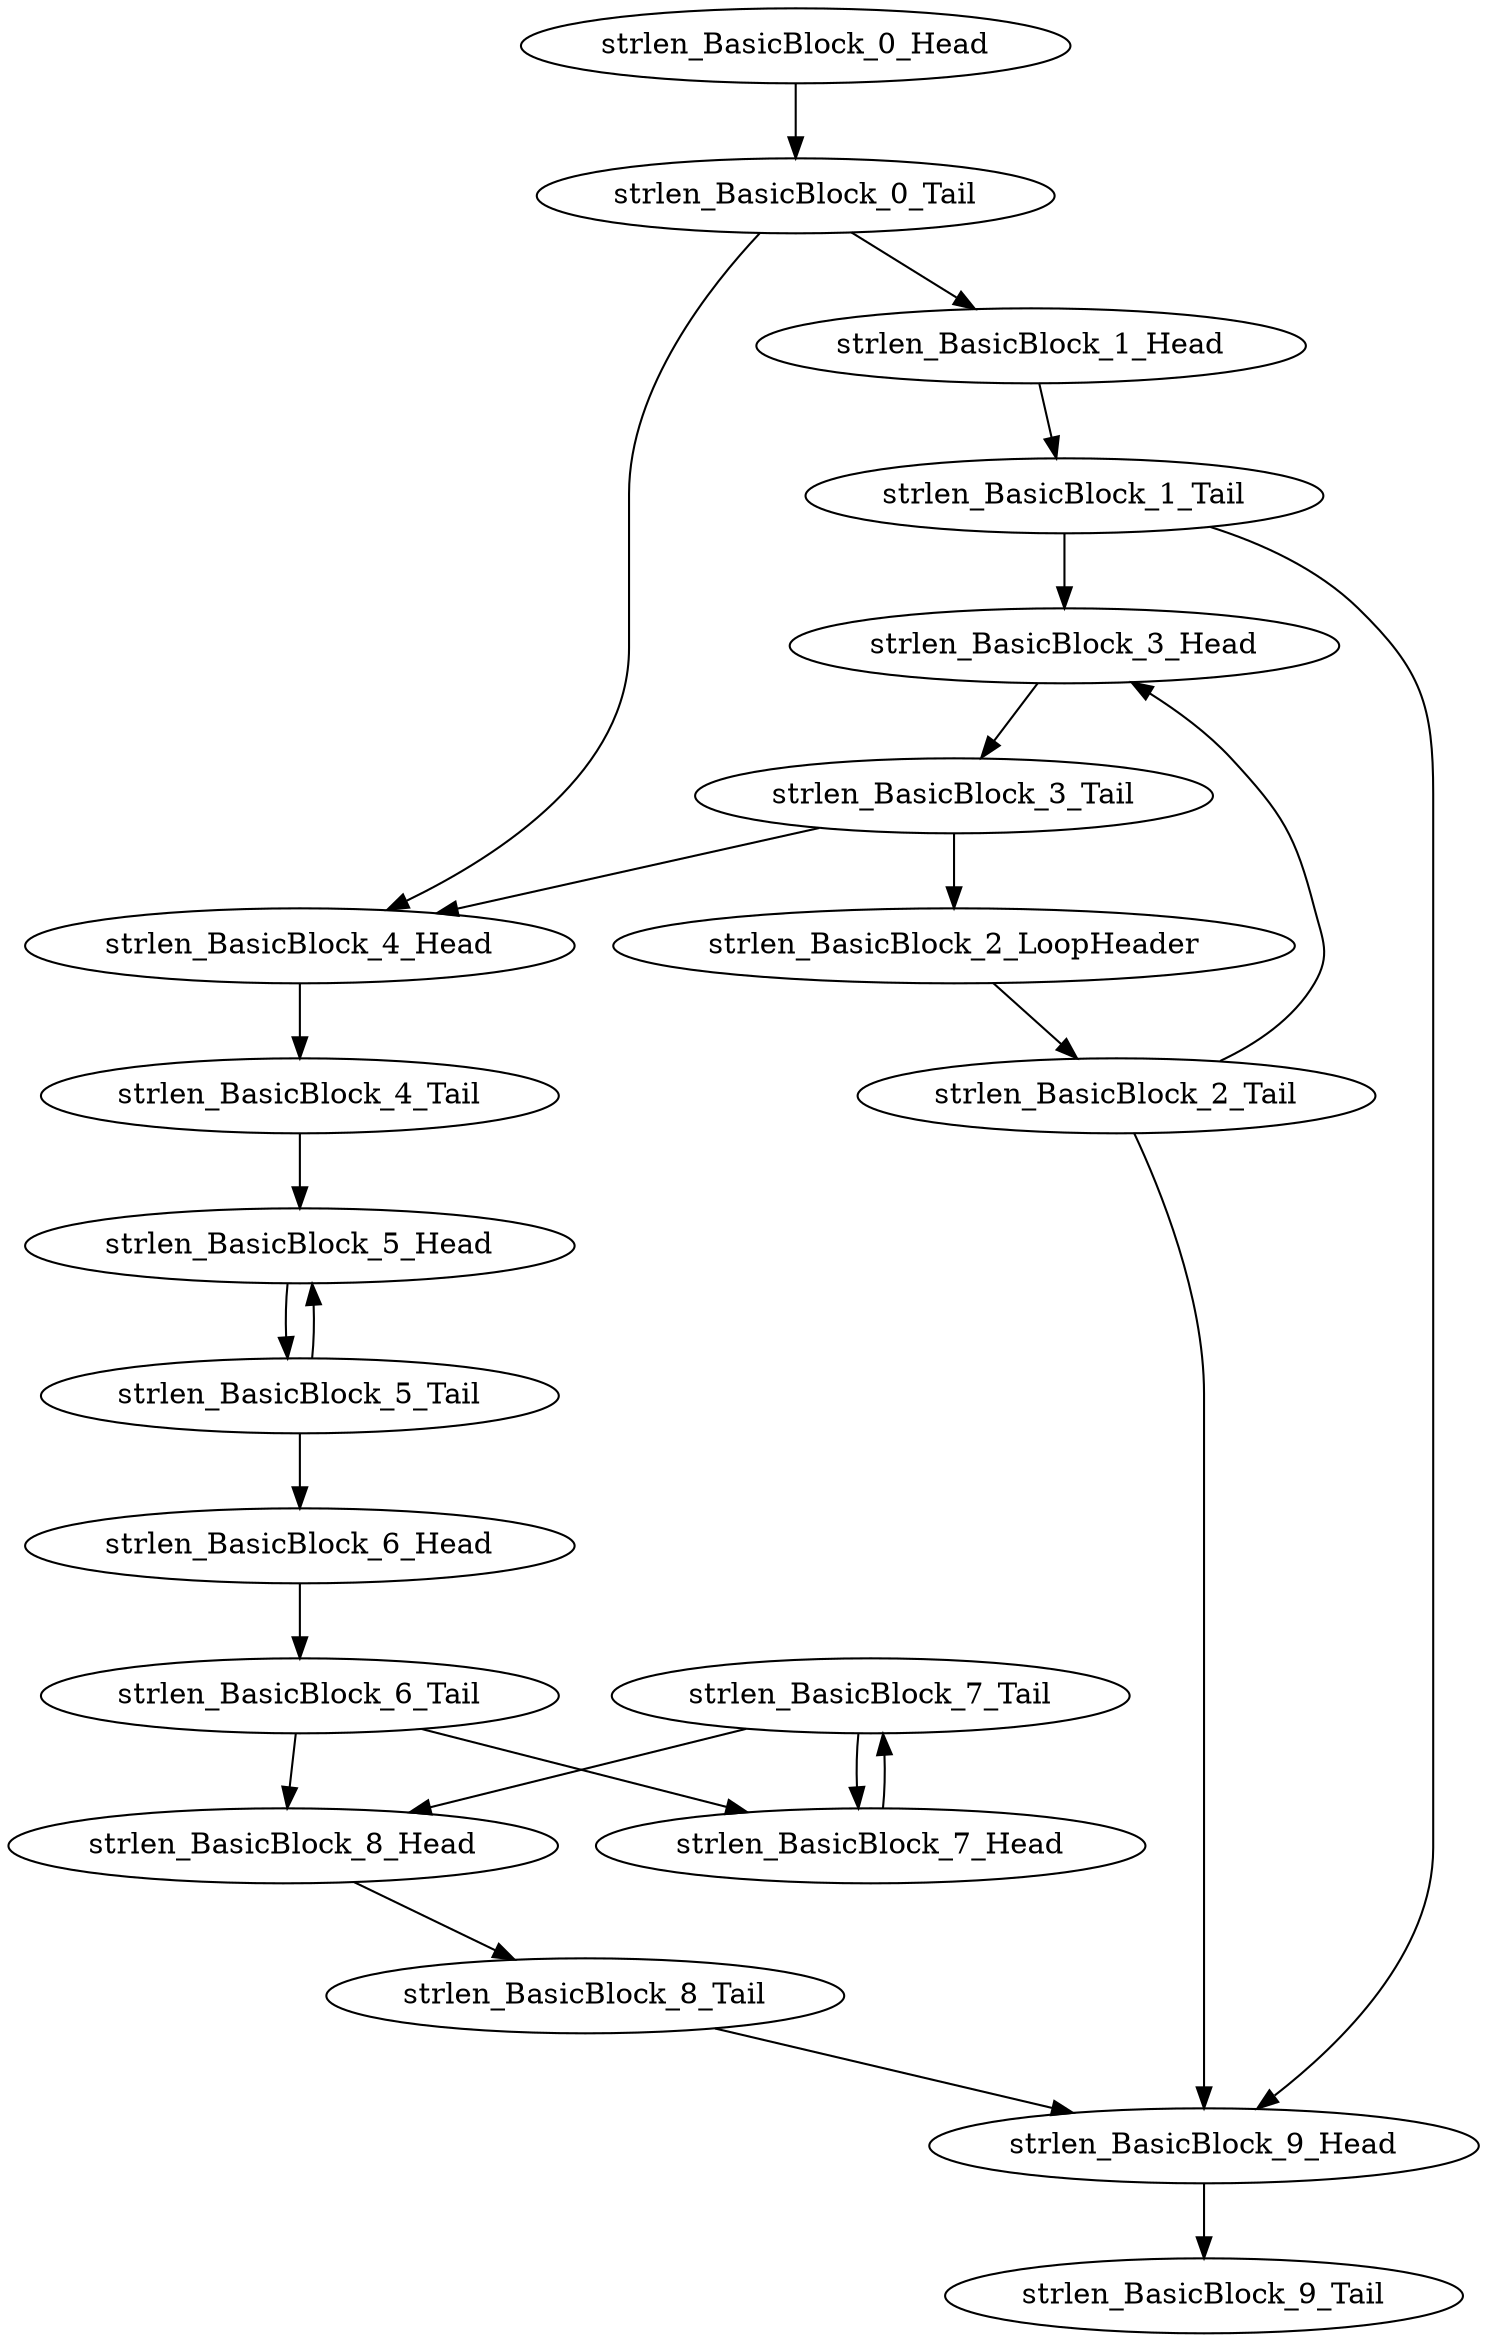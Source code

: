 digraph G {
    "strlen_BasicBlock_7_Tail" -> "strlen_BasicBlock_8_Head"
    "strlen_BasicBlock_7_Tail" -> "strlen_BasicBlock_7_Head"
    "strlen_BasicBlock_3_Tail" -> "strlen_BasicBlock_2_LoopHeader"
    "strlen_BasicBlock_3_Tail" -> "strlen_BasicBlock_4_Head"
    "strlen_BasicBlock_6_Tail" -> "strlen_BasicBlock_8_Head"
    "strlen_BasicBlock_6_Tail" -> "strlen_BasicBlock_7_Head"
    "strlen_BasicBlock_4_Tail" -> "strlen_BasicBlock_5_Head"
    "strlen_BasicBlock_9_Head" -> "strlen_BasicBlock_9_Tail"
    "strlen_BasicBlock_5_Tail" -> "strlen_BasicBlock_5_Head"
    "strlen_BasicBlock_5_Tail" -> "strlen_BasicBlock_6_Head"
    "strlen_BasicBlock_3_Head" -> "strlen_BasicBlock_3_Tail"
    "strlen_BasicBlock_8_Head" -> "strlen_BasicBlock_8_Tail"
    "strlen_BasicBlock_1_Tail" -> "strlen_BasicBlock_9_Head"
    "strlen_BasicBlock_1_Tail" -> "strlen_BasicBlock_3_Head"
    "strlen_BasicBlock_0_Head" -> "strlen_BasicBlock_0_Tail"
    "strlen_BasicBlock_0_Tail" -> "strlen_BasicBlock_4_Head"
    "strlen_BasicBlock_0_Tail" -> "strlen_BasicBlock_1_Head"
    "strlen_BasicBlock_5_Head" -> "strlen_BasicBlock_5_Tail"
    "strlen_BasicBlock_7_Head" -> "strlen_BasicBlock_7_Tail"
    "strlen_BasicBlock_8_Tail" -> "strlen_BasicBlock_9_Head"
    "strlen_BasicBlock_2_LoopHeader" -> "strlen_BasicBlock_2_Tail"
    "strlen_BasicBlock_6_Head" -> "strlen_BasicBlock_6_Tail"
    "strlen_BasicBlock_4_Head" -> "strlen_BasicBlock_4_Tail"
    "strlen_BasicBlock_2_Tail" -> "strlen_BasicBlock_9_Head"
    "strlen_BasicBlock_2_Tail" -> "strlen_BasicBlock_3_Head"
    "strlen_BasicBlock_1_Head" -> "strlen_BasicBlock_1_Tail"
}
